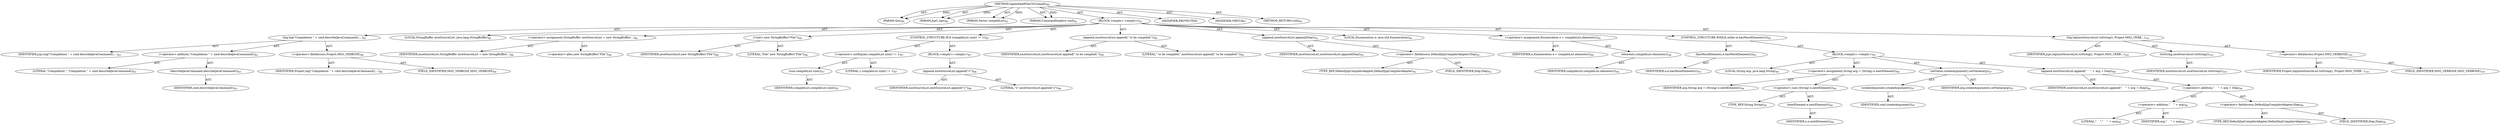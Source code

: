 digraph "logAndAddFilesToCompile" {  
"111669149696" [label = <(METHOD,logAndAddFilesToCompile)<SUB>80</SUB>> ]
"115964116994" [label = <(PARAM,this)<SUB>80</SUB>> ]
"115964116995" [label = <(PARAM,JspC jspc)<SUB>80</SUB>> ]
"115964116996" [label = <(PARAM,Vector compileList)<SUB>81</SUB>> ]
"115964116997" [label = <(PARAM,CommandlineJava cmd)<SUB>82</SUB>> ]
"25769803776" [label = <(BLOCK,&lt;empty&gt;,&lt;empty&gt;)<SUB>82</SUB>> ]
"30064771072" [label = <(log,log(&quot;Compilation &quot; + cmd.describeJavaCommand(),...)<SUB>83</SUB>> ]
"68719476738" [label = <(IDENTIFIER,jspc,log(&quot;Compilation &quot; + cmd.describeJavaCommand(),...)<SUB>83</SUB>> ]
"30064771073" [label = <(&lt;operator&gt;.addition,&quot;Compilation &quot; + cmd.describeJavaCommand())<SUB>83</SUB>> ]
"90194313216" [label = <(LITERAL,&quot;Compilation &quot;,&quot;Compilation &quot; + cmd.describeJavaCommand())<SUB>83</SUB>> ]
"30064771074" [label = <(describeJavaCommand,describeJavaCommand())<SUB>83</SUB>> ]
"68719476739" [label = <(IDENTIFIER,cmd,describeJavaCommand())<SUB>83</SUB>> ]
"30064771075" [label = <(&lt;operator&gt;.fieldAccess,Project.MSG_VERBOSE)<SUB>84</SUB>> ]
"68719476740" [label = <(IDENTIFIER,Project,log(&quot;Compilation &quot; + cmd.describeJavaCommand(),...)<SUB>84</SUB>> ]
"55834574848" [label = <(FIELD_IDENTIFIER,MSG_VERBOSE,MSG_VERBOSE)<SUB>84</SUB>> ]
"94489280512" [label = <(LOCAL,StringBuffer niceSourceList: java.lang.StringBuffer)<SUB>86</SUB>> ]
"30064771076" [label = <(&lt;operator&gt;.assignment,StringBuffer niceSourceList = new StringBuffer(...)<SUB>86</SUB>> ]
"68719476741" [label = <(IDENTIFIER,niceSourceList,StringBuffer niceSourceList = new StringBuffer(...)<SUB>86</SUB>> ]
"30064771077" [label = <(&lt;operator&gt;.alloc,new StringBuffer(&quot;File&quot;))<SUB>86</SUB>> ]
"30064771078" [label = <(&lt;init&gt;,new StringBuffer(&quot;File&quot;))<SUB>86</SUB>> ]
"68719476742" [label = <(IDENTIFIER,niceSourceList,new StringBuffer(&quot;File&quot;))<SUB>86</SUB>> ]
"90194313217" [label = <(LITERAL,&quot;File&quot;,new StringBuffer(&quot;File&quot;))<SUB>86</SUB>> ]
"47244640256" [label = <(CONTROL_STRUCTURE,IF,if (compileList.size() != 1))<SUB>87</SUB>> ]
"30064771079" [label = <(&lt;operator&gt;.notEquals,compileList.size() != 1)<SUB>87</SUB>> ]
"30064771080" [label = <(size,compileList.size())<SUB>87</SUB>> ]
"68719476743" [label = <(IDENTIFIER,compileList,compileList.size())<SUB>87</SUB>> ]
"90194313218" [label = <(LITERAL,1,compileList.size() != 1)<SUB>87</SUB>> ]
"25769803777" [label = <(BLOCK,&lt;empty&gt;,&lt;empty&gt;)<SUB>87</SUB>> ]
"30064771081" [label = <(append,niceSourceList.append(&quot;s&quot;))<SUB>88</SUB>> ]
"68719476744" [label = <(IDENTIFIER,niceSourceList,niceSourceList.append(&quot;s&quot;))<SUB>88</SUB>> ]
"90194313219" [label = <(LITERAL,&quot;s&quot;,niceSourceList.append(&quot;s&quot;))<SUB>88</SUB>> ]
"30064771082" [label = <(append,niceSourceList.append(&quot; to be compiled:&quot;))<SUB>90</SUB>> ]
"68719476745" [label = <(IDENTIFIER,niceSourceList,niceSourceList.append(&quot; to be compiled:&quot;))<SUB>90</SUB>> ]
"90194313220" [label = <(LITERAL,&quot; to be compiled:&quot;,niceSourceList.append(&quot; to be compiled:&quot;))<SUB>90</SUB>> ]
"30064771083" [label = <(append,niceSourceList.append(lSep))<SUB>92</SUB>> ]
"68719476746" [label = <(IDENTIFIER,niceSourceList,niceSourceList.append(lSep))<SUB>92</SUB>> ]
"30064771084" [label = <(&lt;operator&gt;.fieldAccess,DefaultJspCompilerAdapter.lSep)<SUB>92</SUB>> ]
"180388626432" [label = <(TYPE_REF,DefaultJspCompilerAdapter,DefaultJspCompilerAdapter)<SUB>92</SUB>> ]
"55834574849" [label = <(FIELD_IDENTIFIER,lSep,lSep)<SUB>92</SUB>> ]
"94489280513" [label = <(LOCAL,Enumeration e: java.util.Enumeration)<SUB>94</SUB>> ]
"30064771085" [label = <(&lt;operator&gt;.assignment,Enumeration e = compileList.elements())<SUB>94</SUB>> ]
"68719476747" [label = <(IDENTIFIER,e,Enumeration e = compileList.elements())<SUB>94</SUB>> ]
"30064771086" [label = <(elements,compileList.elements())<SUB>94</SUB>> ]
"68719476748" [label = <(IDENTIFIER,compileList,compileList.elements())<SUB>94</SUB>> ]
"47244640257" [label = <(CONTROL_STRUCTURE,WHILE,while (e.hasMoreElements()))<SUB>95</SUB>> ]
"30064771087" [label = <(hasMoreElements,e.hasMoreElements())<SUB>95</SUB>> ]
"68719476749" [label = <(IDENTIFIER,e,e.hasMoreElements())<SUB>95</SUB>> ]
"25769803778" [label = <(BLOCK,&lt;empty&gt;,&lt;empty&gt;)<SUB>95</SUB>> ]
"94489280514" [label = <(LOCAL,String arg: java.lang.String)<SUB>96</SUB>> ]
"30064771088" [label = <(&lt;operator&gt;.assignment,String arg = (String) e.nextElement())<SUB>96</SUB>> ]
"68719476750" [label = <(IDENTIFIER,arg,String arg = (String) e.nextElement())<SUB>96</SUB>> ]
"30064771089" [label = <(&lt;operator&gt;.cast,(String) e.nextElement())<SUB>96</SUB>> ]
"180388626433" [label = <(TYPE_REF,String,String)<SUB>96</SUB>> ]
"30064771090" [label = <(nextElement,e.nextElement())<SUB>96</SUB>> ]
"68719476751" [label = <(IDENTIFIER,e,e.nextElement())<SUB>96</SUB>> ]
"30064771091" [label = <(setValue,createArgument().setValue(arg))<SUB>97</SUB>> ]
"30064771092" [label = <(createArgument,createArgument())<SUB>97</SUB>> ]
"68719476752" [label = <(IDENTIFIER,cmd,createArgument())<SUB>97</SUB>> ]
"68719476753" [label = <(IDENTIFIER,arg,createArgument().setValue(arg))<SUB>97</SUB>> ]
"30064771093" [label = <(append,niceSourceList.append(&quot;    &quot; + arg + lSep))<SUB>98</SUB>> ]
"68719476754" [label = <(IDENTIFIER,niceSourceList,niceSourceList.append(&quot;    &quot; + arg + lSep))<SUB>98</SUB>> ]
"30064771094" [label = <(&lt;operator&gt;.addition,&quot;    &quot; + arg + lSep)<SUB>98</SUB>> ]
"30064771095" [label = <(&lt;operator&gt;.addition,&quot;    &quot; + arg)<SUB>98</SUB>> ]
"90194313221" [label = <(LITERAL,&quot;    &quot;,&quot;    &quot; + arg)<SUB>98</SUB>> ]
"68719476755" [label = <(IDENTIFIER,arg,&quot;    &quot; + arg)<SUB>98</SUB>> ]
"30064771096" [label = <(&lt;operator&gt;.fieldAccess,DefaultJspCompilerAdapter.lSep)<SUB>98</SUB>> ]
"180388626434" [label = <(TYPE_REF,DefaultJspCompilerAdapter,DefaultJspCompilerAdapter)<SUB>98</SUB>> ]
"55834574850" [label = <(FIELD_IDENTIFIER,lSep,lSep)<SUB>98</SUB>> ]
"30064771097" [label = <(log,log(niceSourceList.toString(), Project.MSG_VERB...)<SUB>101</SUB>> ]
"68719476756" [label = <(IDENTIFIER,jspc,log(niceSourceList.toString(), Project.MSG_VERB...)<SUB>101</SUB>> ]
"30064771098" [label = <(toString,niceSourceList.toString())<SUB>101</SUB>> ]
"68719476757" [label = <(IDENTIFIER,niceSourceList,niceSourceList.toString())<SUB>101</SUB>> ]
"30064771099" [label = <(&lt;operator&gt;.fieldAccess,Project.MSG_VERBOSE)<SUB>101</SUB>> ]
"68719476758" [label = <(IDENTIFIER,Project,log(niceSourceList.toString(), Project.MSG_VERB...)<SUB>101</SUB>> ]
"55834574851" [label = <(FIELD_IDENTIFIER,MSG_VERBOSE,MSG_VERBOSE)<SUB>101</SUB>> ]
"133143986178" [label = <(MODIFIER,PROTECTED)> ]
"133143986179" [label = <(MODIFIER,VIRTUAL)> ]
"128849018880" [label = <(METHOD_RETURN,void)<SUB>80</SUB>> ]
  "111669149696" -> "115964116994"  [ label = "AST: "] 
  "111669149696" -> "115964116995"  [ label = "AST: "] 
  "111669149696" -> "115964116996"  [ label = "AST: "] 
  "111669149696" -> "115964116997"  [ label = "AST: "] 
  "111669149696" -> "25769803776"  [ label = "AST: "] 
  "111669149696" -> "133143986178"  [ label = "AST: "] 
  "111669149696" -> "133143986179"  [ label = "AST: "] 
  "111669149696" -> "128849018880"  [ label = "AST: "] 
  "25769803776" -> "30064771072"  [ label = "AST: "] 
  "25769803776" -> "94489280512"  [ label = "AST: "] 
  "25769803776" -> "30064771076"  [ label = "AST: "] 
  "25769803776" -> "30064771078"  [ label = "AST: "] 
  "25769803776" -> "47244640256"  [ label = "AST: "] 
  "25769803776" -> "30064771082"  [ label = "AST: "] 
  "25769803776" -> "30064771083"  [ label = "AST: "] 
  "25769803776" -> "94489280513"  [ label = "AST: "] 
  "25769803776" -> "30064771085"  [ label = "AST: "] 
  "25769803776" -> "47244640257"  [ label = "AST: "] 
  "25769803776" -> "30064771097"  [ label = "AST: "] 
  "30064771072" -> "68719476738"  [ label = "AST: "] 
  "30064771072" -> "30064771073"  [ label = "AST: "] 
  "30064771072" -> "30064771075"  [ label = "AST: "] 
  "30064771073" -> "90194313216"  [ label = "AST: "] 
  "30064771073" -> "30064771074"  [ label = "AST: "] 
  "30064771074" -> "68719476739"  [ label = "AST: "] 
  "30064771075" -> "68719476740"  [ label = "AST: "] 
  "30064771075" -> "55834574848"  [ label = "AST: "] 
  "30064771076" -> "68719476741"  [ label = "AST: "] 
  "30064771076" -> "30064771077"  [ label = "AST: "] 
  "30064771078" -> "68719476742"  [ label = "AST: "] 
  "30064771078" -> "90194313217"  [ label = "AST: "] 
  "47244640256" -> "30064771079"  [ label = "AST: "] 
  "47244640256" -> "25769803777"  [ label = "AST: "] 
  "30064771079" -> "30064771080"  [ label = "AST: "] 
  "30064771079" -> "90194313218"  [ label = "AST: "] 
  "30064771080" -> "68719476743"  [ label = "AST: "] 
  "25769803777" -> "30064771081"  [ label = "AST: "] 
  "30064771081" -> "68719476744"  [ label = "AST: "] 
  "30064771081" -> "90194313219"  [ label = "AST: "] 
  "30064771082" -> "68719476745"  [ label = "AST: "] 
  "30064771082" -> "90194313220"  [ label = "AST: "] 
  "30064771083" -> "68719476746"  [ label = "AST: "] 
  "30064771083" -> "30064771084"  [ label = "AST: "] 
  "30064771084" -> "180388626432"  [ label = "AST: "] 
  "30064771084" -> "55834574849"  [ label = "AST: "] 
  "30064771085" -> "68719476747"  [ label = "AST: "] 
  "30064771085" -> "30064771086"  [ label = "AST: "] 
  "30064771086" -> "68719476748"  [ label = "AST: "] 
  "47244640257" -> "30064771087"  [ label = "AST: "] 
  "47244640257" -> "25769803778"  [ label = "AST: "] 
  "30064771087" -> "68719476749"  [ label = "AST: "] 
  "25769803778" -> "94489280514"  [ label = "AST: "] 
  "25769803778" -> "30064771088"  [ label = "AST: "] 
  "25769803778" -> "30064771091"  [ label = "AST: "] 
  "25769803778" -> "30064771093"  [ label = "AST: "] 
  "30064771088" -> "68719476750"  [ label = "AST: "] 
  "30064771088" -> "30064771089"  [ label = "AST: "] 
  "30064771089" -> "180388626433"  [ label = "AST: "] 
  "30064771089" -> "30064771090"  [ label = "AST: "] 
  "30064771090" -> "68719476751"  [ label = "AST: "] 
  "30064771091" -> "30064771092"  [ label = "AST: "] 
  "30064771091" -> "68719476753"  [ label = "AST: "] 
  "30064771092" -> "68719476752"  [ label = "AST: "] 
  "30064771093" -> "68719476754"  [ label = "AST: "] 
  "30064771093" -> "30064771094"  [ label = "AST: "] 
  "30064771094" -> "30064771095"  [ label = "AST: "] 
  "30064771094" -> "30064771096"  [ label = "AST: "] 
  "30064771095" -> "90194313221"  [ label = "AST: "] 
  "30064771095" -> "68719476755"  [ label = "AST: "] 
  "30064771096" -> "180388626434"  [ label = "AST: "] 
  "30064771096" -> "55834574850"  [ label = "AST: "] 
  "30064771097" -> "68719476756"  [ label = "AST: "] 
  "30064771097" -> "30064771098"  [ label = "AST: "] 
  "30064771097" -> "30064771099"  [ label = "AST: "] 
  "30064771098" -> "68719476757"  [ label = "AST: "] 
  "30064771099" -> "68719476758"  [ label = "AST: "] 
  "30064771099" -> "55834574851"  [ label = "AST: "] 
  "111669149696" -> "115964116994"  [ label = "DDG: "] 
  "111669149696" -> "115964116995"  [ label = "DDG: "] 
  "111669149696" -> "115964116996"  [ label = "DDG: "] 
  "111669149696" -> "115964116997"  [ label = "DDG: "] 
}
